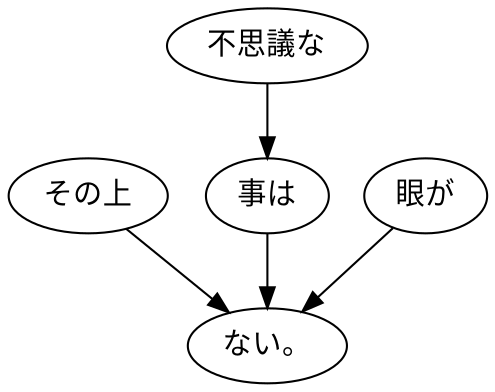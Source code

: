 digraph graph167 {
	node0 [label="その上"];
	node1 [label="不思議な"];
	node2 [label="事は"];
	node3 [label="眼が"];
	node4 [label="ない。"];
	node0 -> node4;
	node1 -> node2;
	node2 -> node4;
	node3 -> node4;
}
